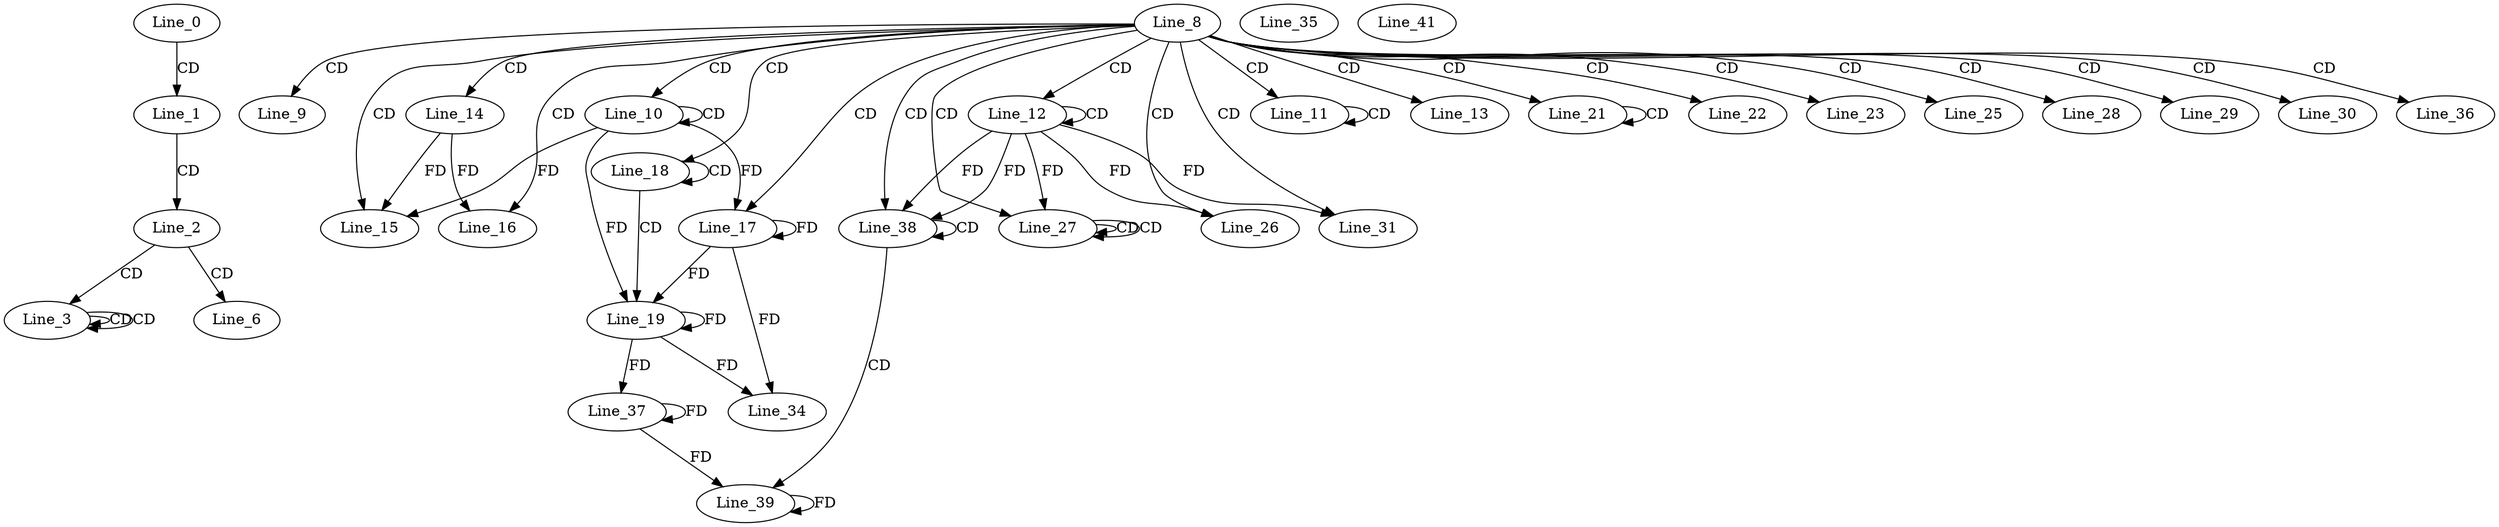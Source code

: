 digraph G {
  Line_0;
  Line_1;
  Line_2;
  Line_3;
  Line_3;
  Line_3;
  Line_6;
  Line_8;
  Line_9;
  Line_10;
  Line_10;
  Line_11;
  Line_11;
  Line_12;
  Line_12;
  Line_13;
  Line_14;
  Line_15;
  Line_16;
  Line_17;
  Line_18;
  Line_18;
  Line_19;
  Line_21;
  Line_21;
  Line_22;
  Line_23;
  Line_25;
  Line_26;
  Line_27;
  Line_27;
  Line_27;
  Line_28;
  Line_29;
  Line_30;
  Line_31;
  Line_34;
  Line_35;
  Line_36;
  Line_37;
  Line_38;
  Line_38;
  Line_39;
  Line_41;
  Line_0 -> Line_1 [ label="CD" ];
  Line_1 -> Line_2 [ label="CD" ];
  Line_2 -> Line_3 [ label="CD" ];
  Line_3 -> Line_3 [ label="CD" ];
  Line_3 -> Line_3 [ label="CD" ];
  Line_2 -> Line_6 [ label="CD" ];
  Line_8 -> Line_9 [ label="CD" ];
  Line_8 -> Line_10 [ label="CD" ];
  Line_10 -> Line_10 [ label="CD" ];
  Line_8 -> Line_11 [ label="CD" ];
  Line_11 -> Line_11 [ label="CD" ];
  Line_8 -> Line_12 [ label="CD" ];
  Line_12 -> Line_12 [ label="CD" ];
  Line_8 -> Line_13 [ label="CD" ];
  Line_8 -> Line_14 [ label="CD" ];
  Line_8 -> Line_15 [ label="CD" ];
  Line_10 -> Line_15 [ label="FD" ];
  Line_14 -> Line_15 [ label="FD" ];
  Line_8 -> Line_16 [ label="CD" ];
  Line_14 -> Line_16 [ label="FD" ];
  Line_8 -> Line_17 [ label="CD" ];
  Line_10 -> Line_17 [ label="FD" ];
  Line_17 -> Line_17 [ label="FD" ];
  Line_8 -> Line_18 [ label="CD" ];
  Line_18 -> Line_18 [ label="CD" ];
  Line_18 -> Line_19 [ label="CD" ];
  Line_10 -> Line_19 [ label="FD" ];
  Line_17 -> Line_19 [ label="FD" ];
  Line_19 -> Line_19 [ label="FD" ];
  Line_8 -> Line_21 [ label="CD" ];
  Line_21 -> Line_21 [ label="CD" ];
  Line_8 -> Line_22 [ label="CD" ];
  Line_8 -> Line_23 [ label="CD" ];
  Line_8 -> Line_25 [ label="CD" ];
  Line_8 -> Line_26 [ label="CD" ];
  Line_12 -> Line_26 [ label="FD" ];
  Line_8 -> Line_27 [ label="CD" ];
  Line_27 -> Line_27 [ label="CD" ];
  Line_27 -> Line_27 [ label="CD" ];
  Line_12 -> Line_27 [ label="FD" ];
  Line_8 -> Line_28 [ label="CD" ];
  Line_8 -> Line_29 [ label="CD" ];
  Line_8 -> Line_30 [ label="CD" ];
  Line_8 -> Line_31 [ label="CD" ];
  Line_12 -> Line_31 [ label="FD" ];
  Line_17 -> Line_34 [ label="FD" ];
  Line_19 -> Line_34 [ label="FD" ];
  Line_8 -> Line_36 [ label="CD" ];
  Line_19 -> Line_37 [ label="FD" ];
  Line_37 -> Line_37 [ label="FD" ];
  Line_8 -> Line_38 [ label="CD" ];
  Line_12 -> Line_38 [ label="FD" ];
  Line_38 -> Line_38 [ label="CD" ];
  Line_12 -> Line_38 [ label="FD" ];
  Line_38 -> Line_39 [ label="CD" ];
  Line_37 -> Line_39 [ label="FD" ];
  Line_39 -> Line_39 [ label="FD" ];
}

